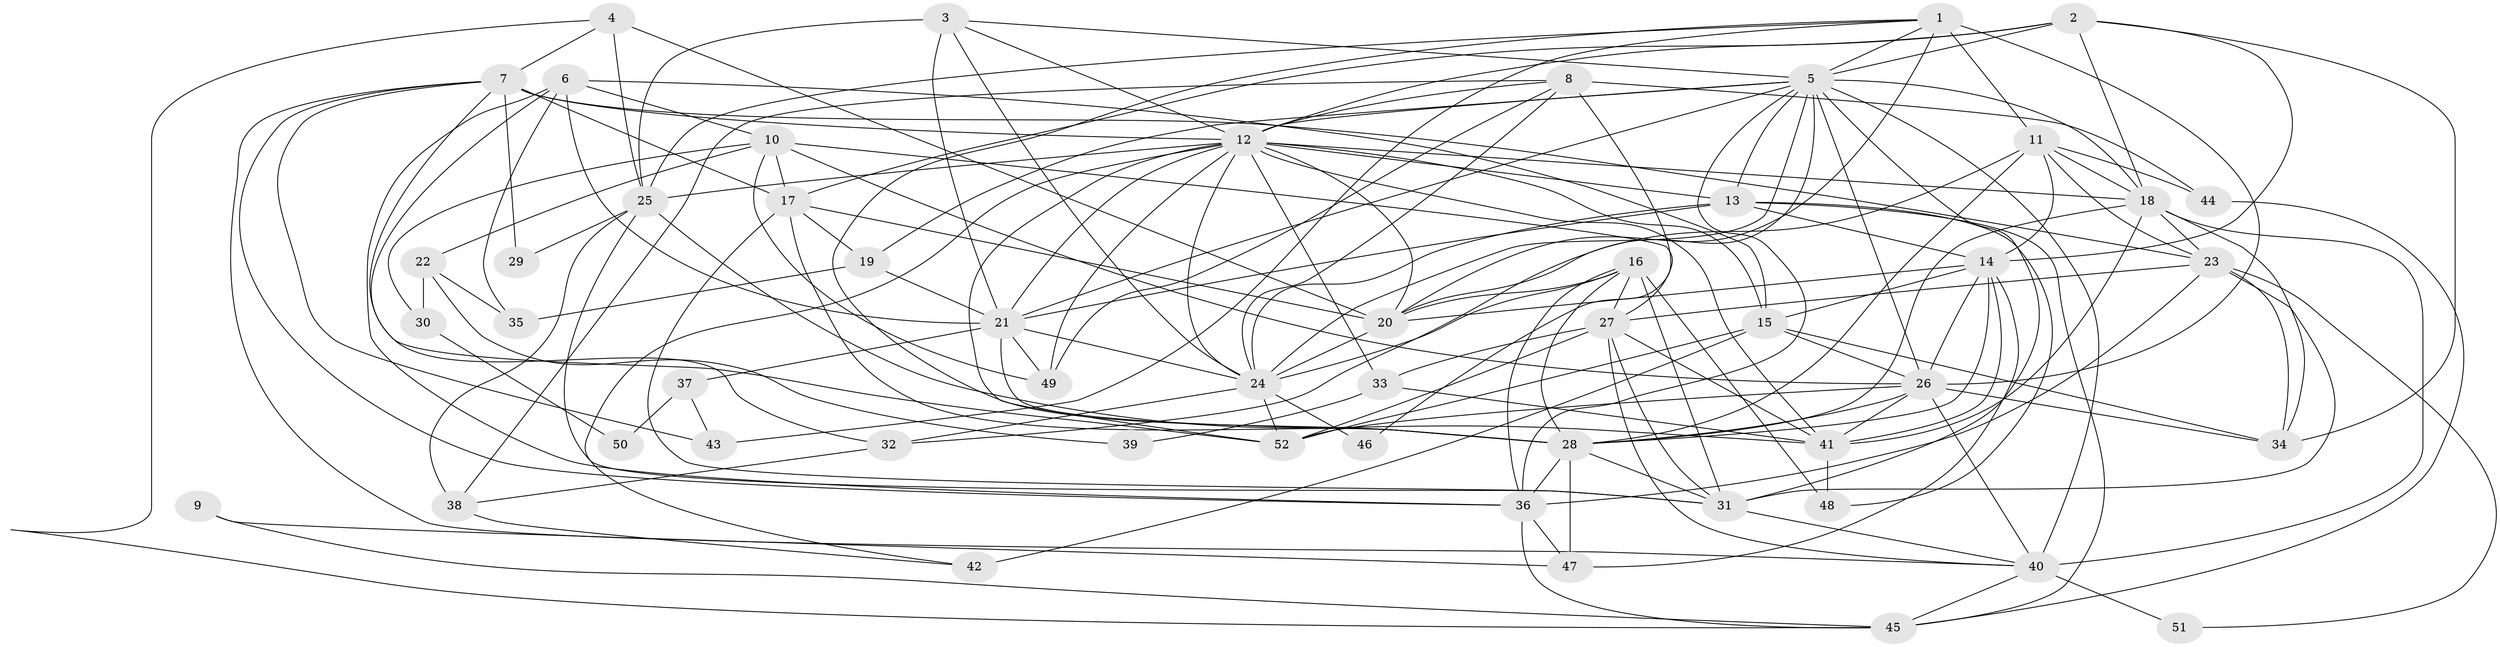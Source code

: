 // original degree distribution, {5: 0.2, 6: 0.06153846153846154, 2: 0.12307692307692308, 4: 0.3076923076923077, 3: 0.25384615384615383, 7: 0.038461538461538464, 8: 0.015384615384615385}
// Generated by graph-tools (version 1.1) at 2025/50/03/04/25 22:50:48]
// undirected, 52 vertices, 159 edges
graph export_dot {
  node [color=gray90,style=filled];
  1;
  2;
  3;
  4;
  5;
  6;
  7;
  8;
  9;
  10;
  11;
  12;
  13;
  14;
  15;
  16;
  17;
  18;
  19;
  20;
  21;
  22;
  23;
  24;
  25;
  26;
  27;
  28;
  29;
  30;
  31;
  32;
  33;
  34;
  35;
  36;
  37;
  38;
  39;
  40;
  41;
  42;
  43;
  44;
  45;
  46;
  47;
  48;
  49;
  50;
  51;
  52;
  1 -- 5 [weight=1.0];
  1 -- 11 [weight=3.0];
  1 -- 20 [weight=1.0];
  1 -- 25 [weight=1.0];
  1 -- 26 [weight=1.0];
  1 -- 28 [weight=1.0];
  1 -- 43 [weight=1.0];
  2 -- 5 [weight=1.0];
  2 -- 12 [weight=2.0];
  2 -- 14 [weight=2.0];
  2 -- 17 [weight=1.0];
  2 -- 18 [weight=1.0];
  2 -- 34 [weight=1.0];
  3 -- 5 [weight=1.0];
  3 -- 12 [weight=1.0];
  3 -- 21 [weight=1.0];
  3 -- 24 [weight=1.0];
  3 -- 25 [weight=1.0];
  4 -- 7 [weight=1.0];
  4 -- 20 [weight=1.0];
  4 -- 25 [weight=2.0];
  4 -- 45 [weight=1.0];
  5 -- 12 [weight=1.0];
  5 -- 13 [weight=1.0];
  5 -- 18 [weight=1.0];
  5 -- 19 [weight=1.0];
  5 -- 21 [weight=1.0];
  5 -- 24 [weight=1.0];
  5 -- 26 [weight=1.0];
  5 -- 31 [weight=2.0];
  5 -- 32 [weight=1.0];
  5 -- 36 [weight=1.0];
  5 -- 40 [weight=1.0];
  6 -- 10 [weight=1.0];
  6 -- 15 [weight=1.0];
  6 -- 21 [weight=1.0];
  6 -- 32 [weight=1.0];
  6 -- 35 [weight=1.0];
  6 -- 36 [weight=1.0];
  7 -- 12 [weight=1.0];
  7 -- 17 [weight=2.0];
  7 -- 23 [weight=1.0];
  7 -- 29 [weight=1.0];
  7 -- 36 [weight=1.0];
  7 -- 40 [weight=1.0];
  7 -- 43 [weight=1.0];
  7 -- 52 [weight=1.0];
  8 -- 12 [weight=1.0];
  8 -- 24 [weight=1.0];
  8 -- 38 [weight=1.0];
  8 -- 44 [weight=1.0];
  8 -- 46 [weight=1.0];
  8 -- 49 [weight=1.0];
  9 -- 45 [weight=1.0];
  9 -- 47 [weight=1.0];
  10 -- 17 [weight=1.0];
  10 -- 22 [weight=1.0];
  10 -- 26 [weight=2.0];
  10 -- 27 [weight=1.0];
  10 -- 30 [weight=1.0];
  10 -- 49 [weight=1.0];
  11 -- 14 [weight=1.0];
  11 -- 18 [weight=1.0];
  11 -- 20 [weight=1.0];
  11 -- 23 [weight=1.0];
  11 -- 28 [weight=2.0];
  11 -- 44 [weight=1.0];
  12 -- 13 [weight=1.0];
  12 -- 15 [weight=1.0];
  12 -- 18 [weight=2.0];
  12 -- 20 [weight=1.0];
  12 -- 21 [weight=1.0];
  12 -- 24 [weight=1.0];
  12 -- 25 [weight=1.0];
  12 -- 33 [weight=1.0];
  12 -- 41 [weight=1.0];
  12 -- 42 [weight=1.0];
  12 -- 49 [weight=1.0];
  12 -- 52 [weight=1.0];
  13 -- 14 [weight=1.0];
  13 -- 21 [weight=1.0];
  13 -- 24 [weight=1.0];
  13 -- 45 [weight=1.0];
  13 -- 48 [weight=1.0];
  14 -- 15 [weight=1.0];
  14 -- 20 [weight=1.0];
  14 -- 26 [weight=2.0];
  14 -- 28 [weight=1.0];
  14 -- 41 [weight=1.0];
  14 -- 47 [weight=1.0];
  15 -- 26 [weight=1.0];
  15 -- 34 [weight=1.0];
  15 -- 42 [weight=2.0];
  15 -- 52 [weight=1.0];
  16 -- 20 [weight=1.0];
  16 -- 24 [weight=1.0];
  16 -- 27 [weight=1.0];
  16 -- 28 [weight=2.0];
  16 -- 31 [weight=1.0];
  16 -- 36 [weight=1.0];
  16 -- 48 [weight=1.0];
  17 -- 19 [weight=1.0];
  17 -- 20 [weight=1.0];
  17 -- 28 [weight=2.0];
  17 -- 31 [weight=1.0];
  18 -- 23 [weight=2.0];
  18 -- 28 [weight=1.0];
  18 -- 34 [weight=1.0];
  18 -- 40 [weight=2.0];
  18 -- 41 [weight=1.0];
  19 -- 21 [weight=2.0];
  19 -- 35 [weight=2.0];
  20 -- 24 [weight=2.0];
  21 -- 24 [weight=1.0];
  21 -- 28 [weight=2.0];
  21 -- 37 [weight=1.0];
  21 -- 49 [weight=1.0];
  22 -- 30 [weight=1.0];
  22 -- 35 [weight=1.0];
  22 -- 39 [weight=1.0];
  23 -- 27 [weight=1.0];
  23 -- 31 [weight=2.0];
  23 -- 34 [weight=1.0];
  23 -- 36 [weight=1.0];
  23 -- 51 [weight=1.0];
  24 -- 32 [weight=1.0];
  24 -- 46 [weight=1.0];
  24 -- 52 [weight=1.0];
  25 -- 29 [weight=1.0];
  25 -- 31 [weight=1.0];
  25 -- 38 [weight=1.0];
  25 -- 41 [weight=1.0];
  26 -- 28 [weight=1.0];
  26 -- 34 [weight=1.0];
  26 -- 40 [weight=1.0];
  26 -- 41 [weight=1.0];
  26 -- 52 [weight=1.0];
  27 -- 31 [weight=1.0];
  27 -- 33 [weight=1.0];
  27 -- 40 [weight=1.0];
  27 -- 41 [weight=1.0];
  27 -- 52 [weight=1.0];
  28 -- 31 [weight=1.0];
  28 -- 36 [weight=1.0];
  28 -- 47 [weight=1.0];
  30 -- 50 [weight=1.0];
  31 -- 40 [weight=1.0];
  32 -- 38 [weight=1.0];
  33 -- 39 [weight=1.0];
  33 -- 41 [weight=1.0];
  36 -- 45 [weight=1.0];
  36 -- 47 [weight=1.0];
  37 -- 43 [weight=1.0];
  37 -- 50 [weight=1.0];
  38 -- 42 [weight=1.0];
  40 -- 45 [weight=1.0];
  40 -- 51 [weight=1.0];
  41 -- 48 [weight=1.0];
  44 -- 45 [weight=1.0];
}
